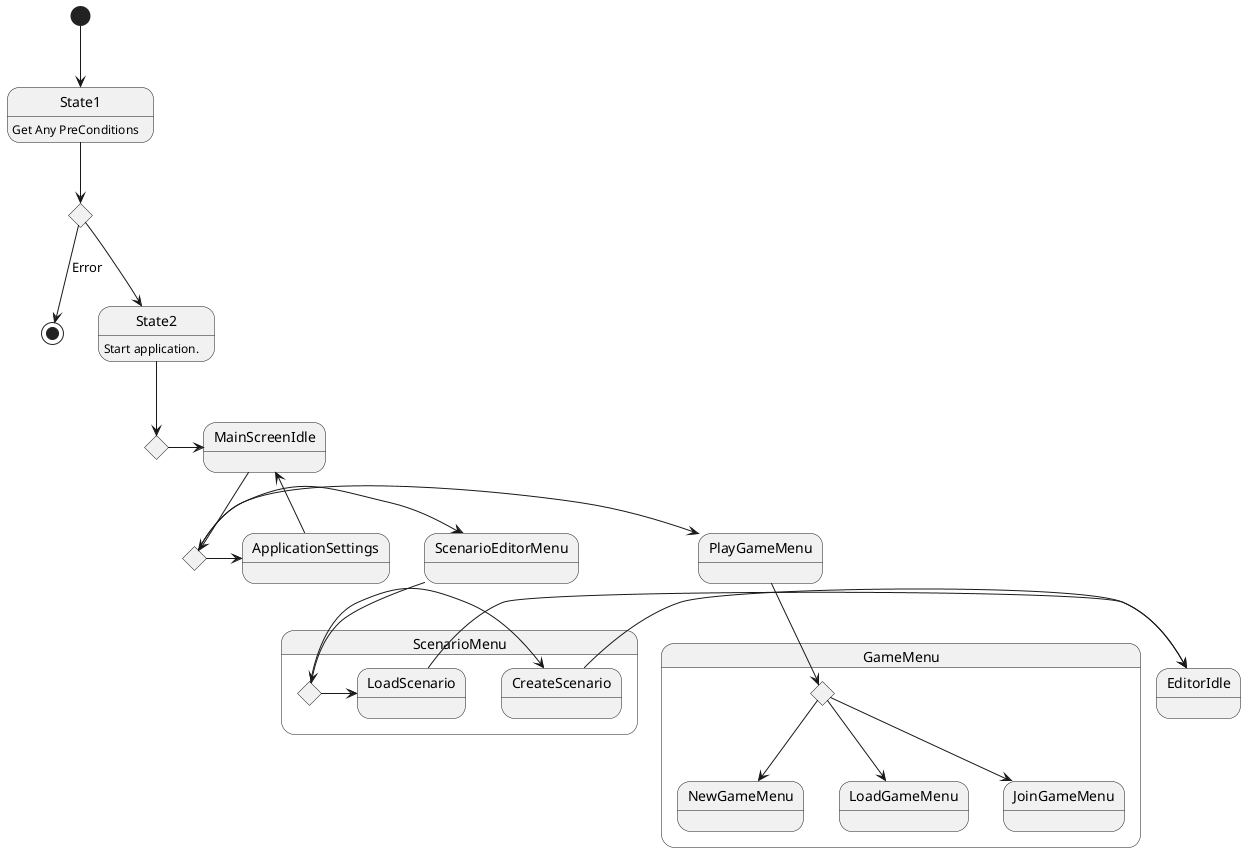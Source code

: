 /**
State Diagram
Authors: Devin M. O'Brien
Last Modified: Friday, January 22, 2021 2:40 PM
------------------------------------------------
TODO:
+ Polish Main Menu State Transition
+ Add FileIO State Diagram
+ Add Notation State Diagram
+ Add additional comments
+ Add Game State Diagram
+ Add Editor State Diagram
+ Expand Startup State
+ Add Networking State
(Add more todo)
**/
@startuml
[*] --> State1
State1: Get Any PreConditions
state precond1 <<choice>>
State1 --> precond1 
precond1--> [*] : Error
precond1 --> State2
State2: Start application.
state success1 <<choice>>
State2 --> success1
success1 -> MainScreenIdle
state mainmenu <<choice>>

MainScreenIdle --> mainmenu

mainmenu -> PlayGameMenu
mainmenu -> ScenarioEditorMenu
mainmenu -> ApplicationSettings
ApplicationSettings -> MainScreenIdle
state GameMenu{
state playgame <<choice>>
PlayGameMenu --> playgame
playgame --> NewGameMenu
playgame --> LoadGameMenu
playgame --> JoinGameMenu
}
state ScenarioMenu{
state scenariomenu <<choice>>
ScenarioEditorMenu --> scenariomenu
scenariomenu -> CreateScenario
scenariomenu -> LoadScenario
}
CreateScenario -> EditorIdle
LoadScenario -> EditorIdle


@enduml 
